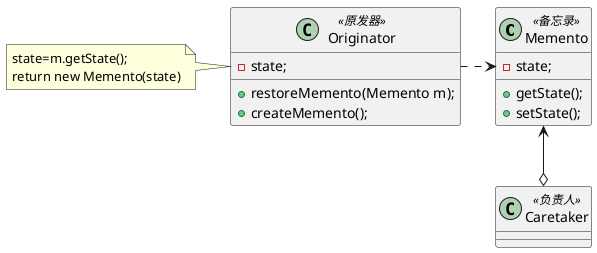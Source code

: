 @startuml

class Memento<<备忘录>>{
-state;
+getState();
+setState();
}

class Caretaker<<负责人>>{

}

class Originator<<原发器>>{
-state;
+restoreMemento(Memento m);
+createMemento();
}
note left:state=m.getState();\nreturn new Memento(state)

Caretaker o-up->Memento
Originator .right.>Memento


@enduml